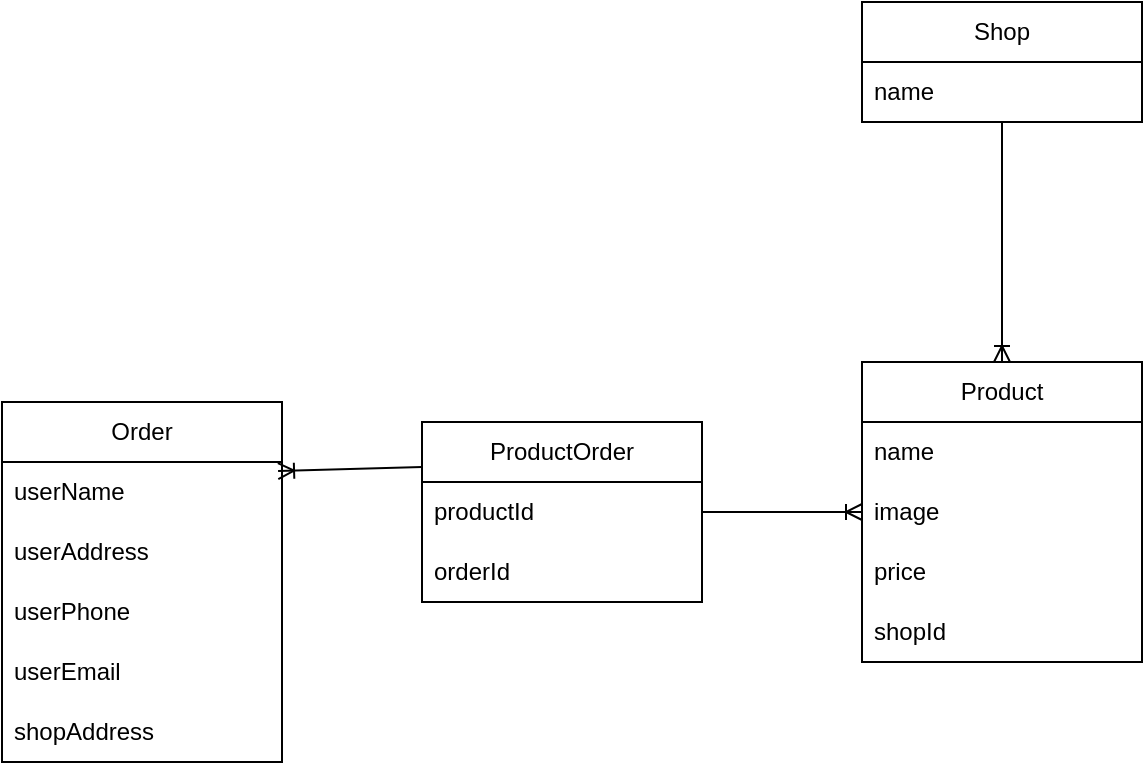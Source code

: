 <mxfile version="21.3.7" type="github">
  <diagram name="Strona-1" id="PKd-0y6lIhb0BX85j0is">
    <mxGraphModel dx="1434" dy="788" grid="1" gridSize="10" guides="1" tooltips="1" connect="1" arrows="1" fold="1" page="1" pageScale="1" pageWidth="1169" pageHeight="827" math="0" shadow="0">
      <root>
        <mxCell id="0" />
        <mxCell id="1" parent="0" />
        <mxCell id="4smqjXmgjWLWjpEqW17--11" value="Shop" style="swimlane;fontStyle=0;childLayout=stackLayout;horizontal=1;startSize=30;horizontalStack=0;resizeParent=1;resizeParentMax=0;resizeLast=0;collapsible=1;marginBottom=0;whiteSpace=wrap;html=1;" parent="1" vertex="1">
          <mxGeometry x="720" y="30" width="140" height="60" as="geometry" />
        </mxCell>
        <mxCell id="4smqjXmgjWLWjpEqW17--12" value="name" style="text;strokeColor=none;fillColor=none;align=left;verticalAlign=middle;spacingLeft=4;spacingRight=4;overflow=hidden;points=[[0,0.5],[1,0.5]];portConstraint=eastwest;rotatable=0;whiteSpace=wrap;html=1;" parent="4smqjXmgjWLWjpEqW17--11" vertex="1">
          <mxGeometry y="30" width="140" height="30" as="geometry" />
        </mxCell>
        <mxCell id="4smqjXmgjWLWjpEqW17--15" value="Product" style="swimlane;fontStyle=0;childLayout=stackLayout;horizontal=1;startSize=30;horizontalStack=0;resizeParent=1;resizeParentMax=0;resizeLast=0;collapsible=1;marginBottom=0;whiteSpace=wrap;html=1;" parent="1" vertex="1">
          <mxGeometry x="720" y="210" width="140" height="150" as="geometry" />
        </mxCell>
        <mxCell id="4smqjXmgjWLWjpEqW17--16" value="name" style="text;strokeColor=none;fillColor=none;align=left;verticalAlign=middle;spacingLeft=4;spacingRight=4;overflow=hidden;points=[[0,0.5],[1,0.5]];portConstraint=eastwest;rotatable=0;whiteSpace=wrap;html=1;" parent="4smqjXmgjWLWjpEqW17--15" vertex="1">
          <mxGeometry y="30" width="140" height="30" as="geometry" />
        </mxCell>
        <mxCell id="4smqjXmgjWLWjpEqW17--17" value="image" style="text;strokeColor=none;fillColor=none;align=left;verticalAlign=middle;spacingLeft=4;spacingRight=4;overflow=hidden;points=[[0,0.5],[1,0.5]];portConstraint=eastwest;rotatable=0;whiteSpace=wrap;html=1;" parent="4smqjXmgjWLWjpEqW17--15" vertex="1">
          <mxGeometry y="60" width="140" height="30" as="geometry" />
        </mxCell>
        <mxCell id="4smqjXmgjWLWjpEqW17--18" value="price" style="text;strokeColor=none;fillColor=none;align=left;verticalAlign=middle;spacingLeft=4;spacingRight=4;overflow=hidden;points=[[0,0.5],[1,0.5]];portConstraint=eastwest;rotatable=0;whiteSpace=wrap;html=1;" parent="4smqjXmgjWLWjpEqW17--15" vertex="1">
          <mxGeometry y="90" width="140" height="30" as="geometry" />
        </mxCell>
        <mxCell id="4smqjXmgjWLWjpEqW17--19" value="shopId" style="text;strokeColor=none;fillColor=none;align=left;verticalAlign=middle;spacingLeft=4;spacingRight=4;overflow=hidden;points=[[0,0.5],[1,0.5]];portConstraint=eastwest;rotatable=0;whiteSpace=wrap;html=1;" parent="4smqjXmgjWLWjpEqW17--15" vertex="1">
          <mxGeometry y="120" width="140" height="30" as="geometry" />
        </mxCell>
        <mxCell id="4smqjXmgjWLWjpEqW17--20" value="Order" style="swimlane;fontStyle=0;childLayout=stackLayout;horizontal=1;startSize=30;horizontalStack=0;resizeParent=1;resizeParentMax=0;resizeLast=0;collapsible=1;marginBottom=0;whiteSpace=wrap;html=1;" parent="1" vertex="1">
          <mxGeometry x="290" y="230" width="140" height="180" as="geometry" />
        </mxCell>
        <mxCell id="4smqjXmgjWLWjpEqW17--21" value="userName" style="text;strokeColor=none;fillColor=none;align=left;verticalAlign=middle;spacingLeft=4;spacingRight=4;overflow=hidden;points=[[0,0.5],[1,0.5]];portConstraint=eastwest;rotatable=0;whiteSpace=wrap;html=1;" parent="4smqjXmgjWLWjpEqW17--20" vertex="1">
          <mxGeometry y="30" width="140" height="30" as="geometry" />
        </mxCell>
        <mxCell id="-1ej2uTLglQSzZDU9Flt-2" value="userAddress" style="text;strokeColor=none;fillColor=none;align=left;verticalAlign=middle;spacingLeft=4;spacingRight=4;overflow=hidden;points=[[0,0.5],[1,0.5]];portConstraint=eastwest;rotatable=0;whiteSpace=wrap;html=1;" vertex="1" parent="4smqjXmgjWLWjpEqW17--20">
          <mxGeometry y="60" width="140" height="30" as="geometry" />
        </mxCell>
        <mxCell id="-1ej2uTLglQSzZDU9Flt-3" value="userPhone" style="text;strokeColor=none;fillColor=none;align=left;verticalAlign=middle;spacingLeft=4;spacingRight=4;overflow=hidden;points=[[0,0.5],[1,0.5]];portConstraint=eastwest;rotatable=0;whiteSpace=wrap;html=1;" vertex="1" parent="4smqjXmgjWLWjpEqW17--20">
          <mxGeometry y="90" width="140" height="30" as="geometry" />
        </mxCell>
        <mxCell id="4smqjXmgjWLWjpEqW17--23" value="userEmail" style="text;strokeColor=none;fillColor=none;align=left;verticalAlign=middle;spacingLeft=4;spacingRight=4;overflow=hidden;points=[[0,0.5],[1,0.5]];portConstraint=eastwest;rotatable=0;whiteSpace=wrap;html=1;" parent="4smqjXmgjWLWjpEqW17--20" vertex="1">
          <mxGeometry y="120" width="140" height="30" as="geometry" />
        </mxCell>
        <mxCell id="4smqjXmgjWLWjpEqW17--22" value="shopAddress" style="text;strokeColor=none;fillColor=none;align=left;verticalAlign=middle;spacingLeft=4;spacingRight=4;overflow=hidden;points=[[0,0.5],[1,0.5]];portConstraint=eastwest;rotatable=0;whiteSpace=wrap;html=1;" parent="4smqjXmgjWLWjpEqW17--20" vertex="1">
          <mxGeometry y="150" width="140" height="30" as="geometry" />
        </mxCell>
        <mxCell id="4smqjXmgjWLWjpEqW17--24" value="ProductOrder" style="swimlane;fontStyle=0;childLayout=stackLayout;horizontal=1;startSize=30;horizontalStack=0;resizeParent=1;resizeParentMax=0;resizeLast=0;collapsible=1;marginBottom=0;whiteSpace=wrap;html=1;" parent="1" vertex="1">
          <mxGeometry x="500" y="240" width="140" height="90" as="geometry" />
        </mxCell>
        <mxCell id="4smqjXmgjWLWjpEqW17--25" value="productId" style="text;strokeColor=none;fillColor=none;align=left;verticalAlign=middle;spacingLeft=4;spacingRight=4;overflow=hidden;points=[[0,0.5],[1,0.5]];portConstraint=eastwest;rotatable=0;whiteSpace=wrap;html=1;" parent="4smqjXmgjWLWjpEqW17--24" vertex="1">
          <mxGeometry y="30" width="140" height="30" as="geometry" />
        </mxCell>
        <mxCell id="4smqjXmgjWLWjpEqW17--26" value="orderId" style="text;strokeColor=none;fillColor=none;align=left;verticalAlign=middle;spacingLeft=4;spacingRight=4;overflow=hidden;points=[[0,0.5],[1,0.5]];portConstraint=eastwest;rotatable=0;whiteSpace=wrap;html=1;" parent="4smqjXmgjWLWjpEqW17--24" vertex="1">
          <mxGeometry y="60" width="140" height="30" as="geometry" />
        </mxCell>
        <mxCell id="4smqjXmgjWLWjpEqW17--29" value="" style="fontSize=12;html=1;endArrow=ERoneToMany;rounded=0;entryX=0.986;entryY=0.192;entryDx=0;entryDy=0;entryPerimeter=0;exitX=0;exitY=0.25;exitDx=0;exitDy=0;" parent="1" source="4smqjXmgjWLWjpEqW17--24" target="4smqjXmgjWLWjpEqW17--20" edge="1">
          <mxGeometry width="100" height="100" relative="1" as="geometry">
            <mxPoint x="270" y="350" as="sourcePoint" />
            <mxPoint x="370" y="250" as="targetPoint" />
          </mxGeometry>
        </mxCell>
        <mxCell id="4smqjXmgjWLWjpEqW17--30" value="" style="fontSize=12;html=1;endArrow=ERoneToMany;rounded=0;" parent="1" source="4smqjXmgjWLWjpEqW17--24" target="4smqjXmgjWLWjpEqW17--15" edge="1">
          <mxGeometry width="100" height="100" relative="1" as="geometry">
            <mxPoint x="270" y="350" as="sourcePoint" />
            <mxPoint x="370" y="250" as="targetPoint" />
          </mxGeometry>
        </mxCell>
        <mxCell id="4smqjXmgjWLWjpEqW17--31" value="" style="fontSize=12;html=1;endArrow=ERoneToMany;rounded=0;" parent="1" source="4smqjXmgjWLWjpEqW17--11" target="4smqjXmgjWLWjpEqW17--15" edge="1">
          <mxGeometry width="100" height="100" relative="1" as="geometry">
            <mxPoint x="270" y="350" as="sourcePoint" />
            <mxPoint x="370" y="250" as="targetPoint" />
          </mxGeometry>
        </mxCell>
      </root>
    </mxGraphModel>
  </diagram>
</mxfile>
